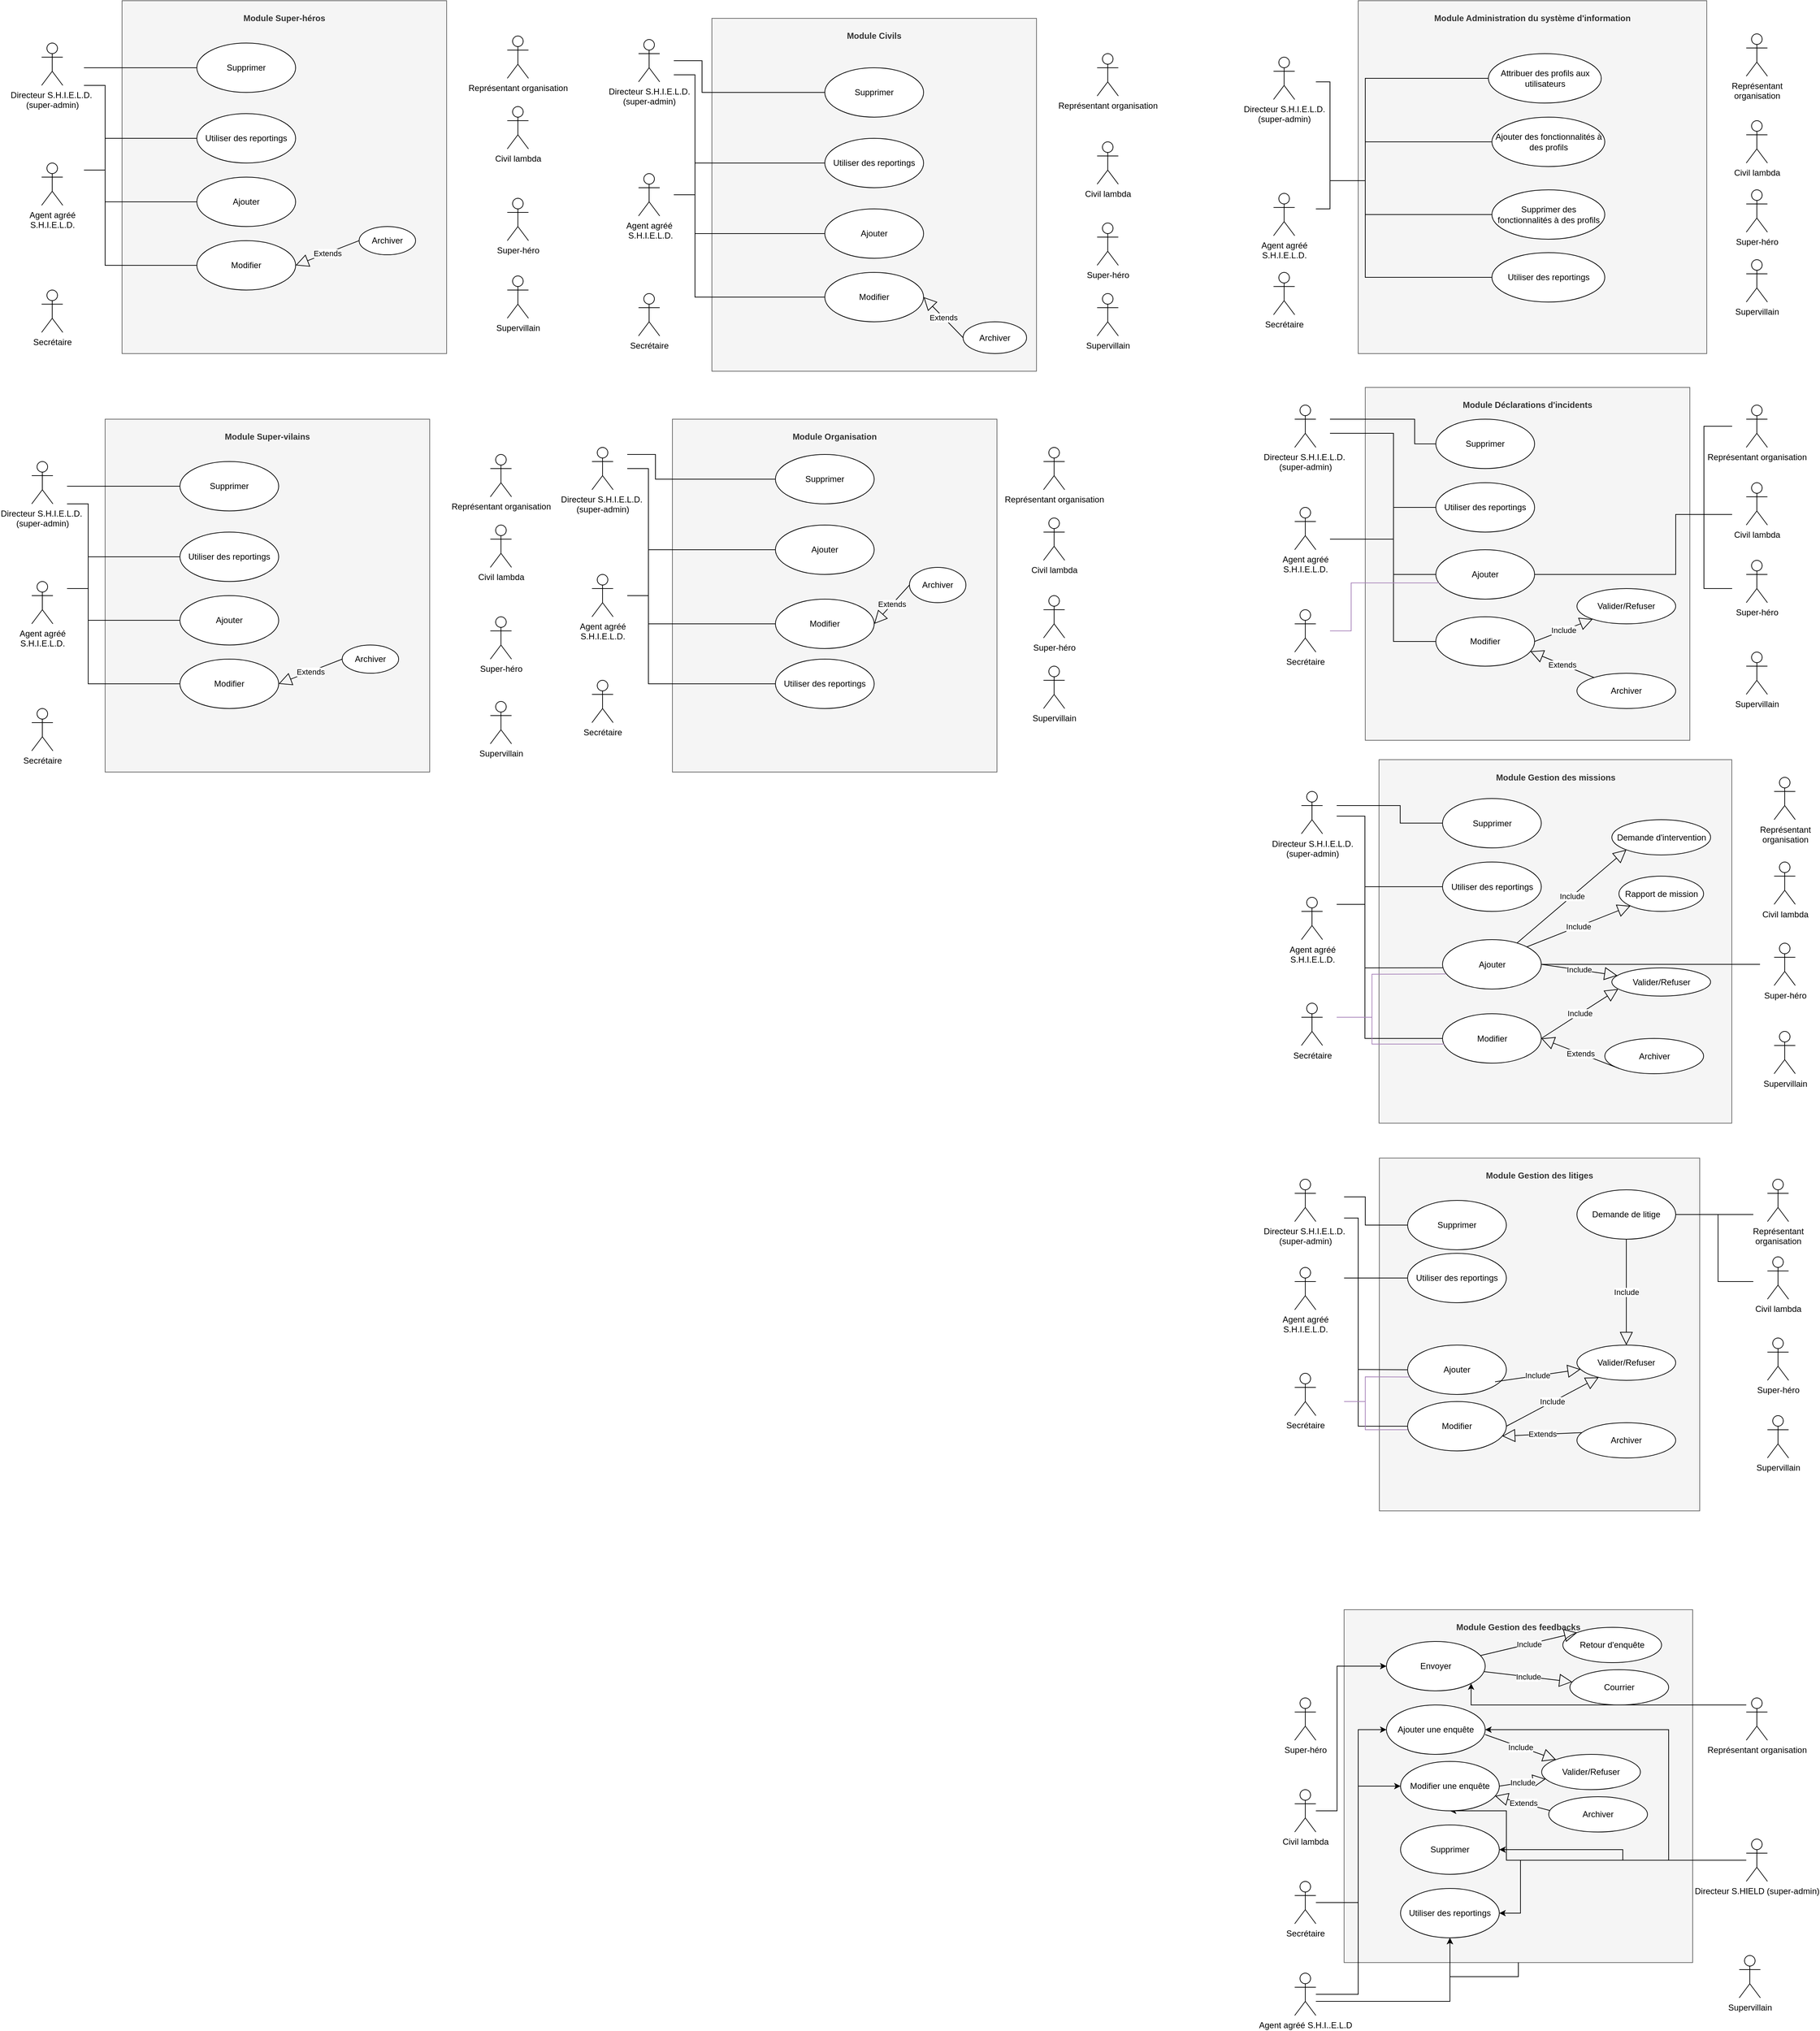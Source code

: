 <mxfile version="14.1.8" type="device"><diagram id="wk11NOPjIedyX6vUJzFq" name="Page-1"><mxGraphModel dx="3360" dy="3145" grid="1" gridSize="10" guides="1" tooltips="1" connect="1" arrows="1" fold="1" page="1" pageScale="1" pageWidth="827" pageHeight="1169" math="0" shadow="0"><root><mxCell id="0"/><mxCell id="1" parent="0"/><mxCell id="kvoiaEFvM3LGqcJwW2Yl-1" value="&lt;p style=&quot;margin: 0px ; margin-top: 4px ; text-align: center&quot;&gt;&lt;br&gt;&lt;b&gt;Modul&lt;/b&gt;&lt;b&gt;e Super-vilains&lt;/b&gt;&lt;/p&gt;" style="verticalAlign=top;align=left;overflow=fill;fontSize=12;fontFamily=Helvetica;html=1;fillColor=#f5f5f5;strokeColor=#666666;fontColor=#333333;" parent="1" vertex="1"><mxGeometry x="-1726" y="-1277" width="460" height="500" as="geometry"/></mxCell><mxCell id="kvoiaEFvM3LGqcJwW2Yl-2" value="Super-héro&lt;br&gt;" style="shape=umlActor;verticalLabelPosition=bottom;verticalAlign=top;html=1;" parent="1" vertex="1"><mxGeometry x="-1180" y="-997" width="30" height="60" as="geometry"/></mxCell><mxCell id="kvoiaEFvM3LGqcJwW2Yl-3" value="Ajouter" style="ellipse;whiteSpace=wrap;html=1;" parent="1" vertex="1"><mxGeometry x="-1620" y="-1027" width="140" height="70" as="geometry"/></mxCell><mxCell id="kvoiaEFvM3LGqcJwW2Yl-4" value="Civil lambda" style="shape=umlActor;verticalLabelPosition=bottom;verticalAlign=top;html=1;" parent="1" vertex="1"><mxGeometry x="-1180" y="-1127" width="30" height="60" as="geometry"/></mxCell><mxCell id="kvoiaEFvM3LGqcJwW2Yl-5" value="Agent agréé &lt;br&gt;S.H.I.E.L.D." style="shape=umlActor;verticalLabelPosition=bottom;verticalAlign=top;html=1;" parent="1" vertex="1"><mxGeometry x="-1830" y="-1047" width="30" height="60" as="geometry"/></mxCell><mxCell id="kvoiaEFvM3LGqcJwW2Yl-6" value="Directeur S.H.I.E.L.D.&amp;nbsp;&lt;br&gt;(super-admin)" style="shape=umlActor;verticalLabelPosition=bottom;verticalAlign=top;html=1;" parent="1" vertex="1"><mxGeometry x="-1830" y="-1217" width="30" height="60" as="geometry"/></mxCell><mxCell id="kvoiaEFvM3LGqcJwW2Yl-7" value="Supervillain" style="shape=umlActor;verticalLabelPosition=bottom;verticalAlign=top;html=1;" parent="1" vertex="1"><mxGeometry x="-1180" y="-877" width="30" height="60" as="geometry"/></mxCell><mxCell id="kvoiaEFvM3LGqcJwW2Yl-8" value="Représentant organisation" style="shape=umlActor;verticalLabelPosition=bottom;verticalAlign=top;html=1;" parent="1" vertex="1"><mxGeometry x="-1180" y="-1227" width="30" height="60" as="geometry"/></mxCell><mxCell id="kvoiaEFvM3LGqcJwW2Yl-9" value="Secrétaire" style="shape=umlActor;verticalLabelPosition=bottom;verticalAlign=top;html=1;" parent="1" vertex="1"><mxGeometry x="-1830" y="-867" width="30" height="60" as="geometry"/></mxCell><mxCell id="kvoiaEFvM3LGqcJwW2Yl-10" value="Modifier" style="ellipse;whiteSpace=wrap;html=1;" parent="1" vertex="1"><mxGeometry x="-1620" y="-937" width="140" height="70" as="geometry"/></mxCell><mxCell id="kvoiaEFvM3LGqcJwW2Yl-11" value="Supprimer" style="ellipse;whiteSpace=wrap;html=1;" parent="1" vertex="1"><mxGeometry x="-1620" y="-1217" width="140" height="70" as="geometry"/></mxCell><mxCell id="kvoiaEFvM3LGqcJwW2Yl-12" value="Utiliser des reportings" style="ellipse;whiteSpace=wrap;html=1;" parent="1" vertex="1"><mxGeometry x="-1620" y="-1117" width="140" height="70" as="geometry"/></mxCell><mxCell id="kvoiaEFvM3LGqcJwW2Yl-13" value="Archiver" style="ellipse;whiteSpace=wrap;html=1;" parent="1" vertex="1"><mxGeometry x="-1390" y="-957" width="80" height="40" as="geometry"/></mxCell><mxCell id="kvoiaEFvM3LGqcJwW2Yl-14" value="Extends" style="endArrow=block;endSize=16;endFill=0;html=1;entryX=1;entryY=0.5;entryDx=0;entryDy=0;exitX=0;exitY=0.5;exitDx=0;exitDy=0;" parent="1" source="kvoiaEFvM3LGqcJwW2Yl-13" target="kvoiaEFvM3LGqcJwW2Yl-10" edge="1"><mxGeometry width="160" relative="1" as="geometry"><mxPoint x="-1470" y="-1027" as="sourcePoint"/><mxPoint x="-1310" y="-1027" as="targetPoint"/></mxGeometry></mxCell><mxCell id="kvoiaEFvM3LGqcJwW2Yl-15" value="" style="endArrow=none;html=1;rounded=0;entryX=0;entryY=0.5;entryDx=0;entryDy=0;" parent="1" target="kvoiaEFvM3LGqcJwW2Yl-11" edge="1"><mxGeometry relative="1" as="geometry"><mxPoint x="-1780" y="-1182" as="sourcePoint"/><mxPoint x="-1310" y="-1027" as="targetPoint"/></mxGeometry></mxCell><mxCell id="kvoiaEFvM3LGqcJwW2Yl-16" value="" style="endArrow=none;html=1;rounded=0;entryX=0;entryY=0.5;entryDx=0;entryDy=0;" parent="1" target="kvoiaEFvM3LGqcJwW2Yl-12" edge="1"><mxGeometry relative="1" as="geometry"><mxPoint x="-1780" y="-1157" as="sourcePoint"/><mxPoint x="-1630" y="-1092.34" as="targetPoint"/><Array as="points"><mxPoint x="-1750" y="-1157"/><mxPoint x="-1750" y="-1037"/><mxPoint x="-1750" y="-1082"/></Array></mxGeometry></mxCell><mxCell id="kvoiaEFvM3LGqcJwW2Yl-17" value="" style="endArrow=none;html=1;rounded=0;entryX=0;entryY=0.5;entryDx=0;entryDy=0;" parent="1" target="kvoiaEFvM3LGqcJwW2Yl-10" edge="1"><mxGeometry relative="1" as="geometry"><mxPoint x="-1750" y="-997" as="sourcePoint"/><mxPoint x="-1640" y="-1017.34" as="targetPoint"/><Array as="points"><mxPoint x="-1750" y="-902"/></Array></mxGeometry></mxCell><mxCell id="kvoiaEFvM3LGqcJwW2Yl-18" value="" style="endArrow=none;html=1;rounded=0;entryX=0;entryY=0.5;entryDx=0;entryDy=0;" parent="1" target="kvoiaEFvM3LGqcJwW2Yl-3" edge="1"><mxGeometry relative="1" as="geometry"><mxPoint x="-1780" y="-1037" as="sourcePoint"/><mxPoint x="-1610.0" y="-892" as="targetPoint"/><Array as="points"><mxPoint x="-1750" y="-1037"/><mxPoint x="-1750" y="-992"/></Array></mxGeometry></mxCell><mxCell id="o3E9YJEL7ngb7l2Gwr3A-1" value="&lt;p style=&quot;margin: 0px ; margin-top: 4px ; text-align: center&quot;&gt;&lt;br&gt;&lt;b&gt;Modul&lt;/b&gt;&lt;b&gt;e Administration du système d'information&lt;/b&gt;&lt;/p&gt;" style="verticalAlign=top;align=left;overflow=fill;fontSize=12;fontFamily=Helvetica;html=1;fillColor=#f5f5f5;strokeColor=#666666;fontColor=#333333;" vertex="1" parent="1"><mxGeometry x="50" y="-1870" width="494" height="500" as="geometry"/></mxCell><mxCell id="o3E9YJEL7ngb7l2Gwr3A-2" value="Super-héro&lt;br&gt;" style="shape=umlActor;verticalLabelPosition=bottom;verticalAlign=top;html=1;" vertex="1" parent="1"><mxGeometry x="600" y="-1602" width="30" height="60" as="geometry"/></mxCell><mxCell id="o3E9YJEL7ngb7l2Gwr3A-3" value="Attribuer des profils aux utilisateurs" style="ellipse;whiteSpace=wrap;html=1;" vertex="1" parent="1"><mxGeometry x="234.5" y="-1795" width="160" height="70" as="geometry"/></mxCell><mxCell id="o3E9YJEL7ngb7l2Gwr3A-4" value="Civil lambda" style="shape=umlActor;verticalLabelPosition=bottom;verticalAlign=top;html=1;" vertex="1" parent="1"><mxGeometry x="600" y="-1700" width="30" height="60" as="geometry"/></mxCell><mxCell id="o3E9YJEL7ngb7l2Gwr3A-5" value="Agent agréé &lt;br&gt;S.H.I.E.L.D." style="shape=umlActor;verticalLabelPosition=bottom;verticalAlign=top;html=1;" vertex="1" parent="1"><mxGeometry x="-70" y="-1597" width="30" height="60" as="geometry"/></mxCell><mxCell id="o3E9YJEL7ngb7l2Gwr3A-6" value="Directeur S.H.I.E.L.D. &lt;br&gt;(super-admin)" style="shape=umlActor;verticalLabelPosition=bottom;verticalAlign=top;html=1;" vertex="1" parent="1"><mxGeometry x="-70" y="-1790" width="30" height="60" as="geometry"/></mxCell><mxCell id="o3E9YJEL7ngb7l2Gwr3A-7" value="Supervillain" style="shape=umlActor;verticalLabelPosition=bottom;verticalAlign=top;html=1;" vertex="1" parent="1"><mxGeometry x="600" y="-1503" width="30" height="60" as="geometry"/></mxCell><mxCell id="o3E9YJEL7ngb7l2Gwr3A-8" value="Représentant &lt;br&gt;organisation" style="shape=umlActor;verticalLabelPosition=bottom;verticalAlign=top;html=1;" vertex="1" parent="1"><mxGeometry x="600" y="-1823" width="30" height="60" as="geometry"/></mxCell><mxCell id="o3E9YJEL7ngb7l2Gwr3A-9" value="Secrétaire" style="shape=umlActor;verticalLabelPosition=bottom;verticalAlign=top;html=1;" vertex="1" parent="1"><mxGeometry x="-70" y="-1485" width="30" height="60" as="geometry"/></mxCell><mxCell id="o3E9YJEL7ngb7l2Gwr3A-10" value="Supprimer des fonctionnalités à des profils" style="ellipse;whiteSpace=wrap;html=1;" vertex="1" parent="1"><mxGeometry x="239.5" y="-1602" width="160" height="70" as="geometry"/></mxCell><mxCell id="o3E9YJEL7ngb7l2Gwr3A-11" value="Utiliser des reportings" style="ellipse;whiteSpace=wrap;html=1;" vertex="1" parent="1"><mxGeometry x="239.5" y="-1513" width="160" height="70" as="geometry"/></mxCell><mxCell id="o3E9YJEL7ngb7l2Gwr3A-12" value="Ajouter des fonctionnalités à des profils" style="ellipse;whiteSpace=wrap;html=1;" vertex="1" parent="1"><mxGeometry x="239.5" y="-1705" width="160" height="70" as="geometry"/></mxCell><mxCell id="o3E9YJEL7ngb7l2Gwr3A-13" value="" style="endArrow=none;html=1;rounded=0;entryX=0;entryY=0.5;entryDx=0;entryDy=0;" edge="1" parent="1" target="o3E9YJEL7ngb7l2Gwr3A-3"><mxGeometry relative="1" as="geometry"><mxPoint x="60" y="-1565" as="sourcePoint"/><mxPoint x="20" y="-1443" as="targetPoint"/><Array as="points"><mxPoint x="60" y="-1760"/><mxPoint x="140" y="-1760"/></Array></mxGeometry></mxCell><mxCell id="o3E9YJEL7ngb7l2Gwr3A-14" value="" style="endArrow=none;html=1;rounded=0;entryX=0;entryY=0.5;entryDx=0;entryDy=0;" edge="1" parent="1" target="o3E9YJEL7ngb7l2Gwr3A-12"><mxGeometry relative="1" as="geometry"><mxPoint x="60" y="-1595" as="sourcePoint"/><mxPoint x="-10" y="-1445" as="targetPoint"/><Array as="points"><mxPoint x="60" y="-1670"/></Array></mxGeometry></mxCell><mxCell id="o3E9YJEL7ngb7l2Gwr3A-15" value="" style="endArrow=none;html=1;rounded=0;entryX=0;entryY=0.5;entryDx=0;entryDy=0;" edge="1" parent="1" target="o3E9YJEL7ngb7l2Gwr3A-10"><mxGeometry relative="1" as="geometry"><mxPoint x="60" y="-1595" as="sourcePoint"/><mxPoint x="-10" y="-1445" as="targetPoint"/><Array as="points"><mxPoint x="60" y="-1567"/></Array></mxGeometry></mxCell><mxCell id="o3E9YJEL7ngb7l2Gwr3A-16" value="" style="endArrow=none;html=1;rounded=0;entryX=0;entryY=0.5;entryDx=0;entryDy=0;" edge="1" parent="1" target="o3E9YJEL7ngb7l2Gwr3A-11"><mxGeometry relative="1" as="geometry"><mxPoint x="60" y="-1595" as="sourcePoint"/><mxPoint y="-1435" as="targetPoint"/><Array as="points"><mxPoint x="60" y="-1478"/></Array></mxGeometry></mxCell><mxCell id="o3E9YJEL7ngb7l2Gwr3A-17" value="" style="endArrow=none;html=1;rounded=0;" edge="1" parent="1"><mxGeometry relative="1" as="geometry"><mxPoint x="-10" y="-1575" as="sourcePoint"/><mxPoint x="60" y="-1615" as="targetPoint"/><Array as="points"><mxPoint x="10" y="-1575"/><mxPoint x="10" y="-1615"/></Array></mxGeometry></mxCell><mxCell id="o3E9YJEL7ngb7l2Gwr3A-18" value="" style="endArrow=none;html=1;rounded=0;verticalAlign=middle;" edge="1" parent="1"><mxGeometry relative="1" as="geometry"><mxPoint x="-10" y="-1755" as="sourcePoint"/><mxPoint x="60" y="-1615" as="targetPoint"/><Array as="points"><mxPoint x="10" y="-1755"/><mxPoint x="10" y="-1615"/></Array></mxGeometry></mxCell><mxCell id="o3E9YJEL7ngb7l2Gwr3A-19" value="&lt;p style=&quot;margin: 0px ; margin-top: 4px ; text-align: center&quot;&gt;&lt;br&gt;&lt;b&gt;Modul&lt;/b&gt;&lt;b&gt;e Organisation&lt;/b&gt;&lt;/p&gt;" style="verticalAlign=top;align=left;overflow=fill;fontSize=12;fontFamily=Helvetica;html=1;fillColor=#f5f5f5;strokeColor=#666666;fontColor=#333333;" vertex="1" parent="1"><mxGeometry x="-922" y="-1277" width="460" height="500" as="geometry"/></mxCell><mxCell id="o3E9YJEL7ngb7l2Gwr3A-20" value="Super-héro&lt;br&gt;" style="shape=umlActor;verticalLabelPosition=bottom;verticalAlign=top;html=1;" vertex="1" parent="1"><mxGeometry x="-396" y="-1027" width="30" height="60" as="geometry"/></mxCell><mxCell id="o3E9YJEL7ngb7l2Gwr3A-21" value="Ajouter" style="ellipse;whiteSpace=wrap;html=1;" vertex="1" parent="1"><mxGeometry x="-776" y="-1127" width="140" height="70" as="geometry"/></mxCell><mxCell id="o3E9YJEL7ngb7l2Gwr3A-22" value="Civil lambda" style="shape=umlActor;verticalLabelPosition=bottom;verticalAlign=top;html=1;" vertex="1" parent="1"><mxGeometry x="-396" y="-1137" width="30" height="60" as="geometry"/></mxCell><mxCell id="o3E9YJEL7ngb7l2Gwr3A-23" value="Agent agréé &lt;br&gt;S.H.I.E.L.D." style="shape=umlActor;verticalLabelPosition=bottom;verticalAlign=top;html=1;" vertex="1" parent="1"><mxGeometry x="-1036" y="-1057" width="30" height="60" as="geometry"/></mxCell><mxCell id="o3E9YJEL7ngb7l2Gwr3A-24" value="Directeur S.H.I.E.L.D.&amp;nbsp;&lt;br&gt;(super-admin)" style="shape=umlActor;verticalLabelPosition=bottom;verticalAlign=top;html=1;" vertex="1" parent="1"><mxGeometry x="-1036" y="-1237" width="30" height="60" as="geometry"/></mxCell><mxCell id="o3E9YJEL7ngb7l2Gwr3A-25" value="Supervillain" style="shape=umlActor;verticalLabelPosition=bottom;verticalAlign=top;html=1;" vertex="1" parent="1"><mxGeometry x="-396" y="-927" width="30" height="60" as="geometry"/></mxCell><mxCell id="o3E9YJEL7ngb7l2Gwr3A-26" value="Représentant organisation" style="shape=umlActor;verticalLabelPosition=bottom;verticalAlign=top;html=1;" vertex="1" parent="1"><mxGeometry x="-396" y="-1237" width="30" height="60" as="geometry"/></mxCell><mxCell id="o3E9YJEL7ngb7l2Gwr3A-27" value="Secrétaire" style="shape=umlActor;verticalLabelPosition=bottom;verticalAlign=top;html=1;" vertex="1" parent="1"><mxGeometry x="-1036" y="-907" width="30" height="60" as="geometry"/></mxCell><mxCell id="o3E9YJEL7ngb7l2Gwr3A-28" value="Modifier" style="ellipse;whiteSpace=wrap;html=1;" vertex="1" parent="1"><mxGeometry x="-776" y="-1022" width="140" height="70" as="geometry"/></mxCell><mxCell id="o3E9YJEL7ngb7l2Gwr3A-29" value="Supprimer" style="ellipse;whiteSpace=wrap;html=1;" vertex="1" parent="1"><mxGeometry x="-776" y="-1227" width="140" height="70" as="geometry"/></mxCell><mxCell id="o3E9YJEL7ngb7l2Gwr3A-30" value="Utiliser des reportings" style="ellipse;whiteSpace=wrap;html=1;" vertex="1" parent="1"><mxGeometry x="-776" y="-937" width="140" height="70" as="geometry"/></mxCell><mxCell id="o3E9YJEL7ngb7l2Gwr3A-31" value="Archiver" style="ellipse;whiteSpace=wrap;html=1;" vertex="1" parent="1"><mxGeometry x="-586" y="-1067" width="80" height="50" as="geometry"/></mxCell><mxCell id="o3E9YJEL7ngb7l2Gwr3A-32" value="Extends" style="endArrow=block;endSize=16;endFill=0;html=1;entryX=1;entryY=0.5;entryDx=0;entryDy=0;exitX=0;exitY=0.5;exitDx=0;exitDy=0;" edge="1" parent="1" source="o3E9YJEL7ngb7l2Gwr3A-31" target="o3E9YJEL7ngb7l2Gwr3A-28"><mxGeometry width="160" relative="1" as="geometry"><mxPoint x="-536" y="-1007" as="sourcePoint"/><mxPoint x="-376" y="-1007" as="targetPoint"/></mxGeometry></mxCell><mxCell id="o3E9YJEL7ngb7l2Gwr3A-33" value="" style="endArrow=none;html=1;rounded=0;entryX=0;entryY=0.5;entryDx=0;entryDy=0;" edge="1" parent="1" target="o3E9YJEL7ngb7l2Gwr3A-21"><mxGeometry relative="1" as="geometry"><mxPoint x="-986" y="-1207" as="sourcePoint"/><mxPoint x="-836" y="-1207.29" as="targetPoint"/><Array as="points"><mxPoint x="-956" y="-1207"/><mxPoint x="-956" y="-1092"/><mxPoint x="-796" y="-1092"/></Array></mxGeometry></mxCell><mxCell id="o3E9YJEL7ngb7l2Gwr3A-34" value="" style="endArrow=none;html=1;rounded=0;entryX=0;entryY=0.5;entryDx=0;entryDy=0;" edge="1" parent="1" target="o3E9YJEL7ngb7l2Gwr3A-29"><mxGeometry relative="1" as="geometry"><mxPoint x="-986" y="-1227" as="sourcePoint"/><mxPoint x="-786" y="-1192.29" as="targetPoint"/><Array as="points"><mxPoint x="-946" y="-1227"/><mxPoint x="-946" y="-1192"/></Array></mxGeometry></mxCell><mxCell id="o3E9YJEL7ngb7l2Gwr3A-35" value="" style="endArrow=none;html=1;rounded=0;exitX=0;exitY=0.5;exitDx=0;exitDy=0;" edge="1" parent="1" source="o3E9YJEL7ngb7l2Gwr3A-28"><mxGeometry relative="1" as="geometry"><mxPoint x="-966" y="-1037" as="sourcePoint"/><mxPoint x="-986" y="-1207" as="targetPoint"/><Array as="points"><mxPoint x="-956" y="-987"/><mxPoint x="-956" y="-1207"/></Array></mxGeometry></mxCell><mxCell id="o3E9YJEL7ngb7l2Gwr3A-36" value="" style="endArrow=none;html=1;rounded=0;entryX=0;entryY=0.5;entryDx=0;entryDy=0;" edge="1" parent="1" target="o3E9YJEL7ngb7l2Gwr3A-28"><mxGeometry relative="1" as="geometry"><mxPoint x="-986" y="-1027" as="sourcePoint"/><mxPoint x="-676" y="-1057" as="targetPoint"/><Array as="points"><mxPoint x="-956" y="-1027"/><mxPoint x="-956" y="-987"/></Array></mxGeometry></mxCell><mxCell id="o3E9YJEL7ngb7l2Gwr3A-37" value="" style="endArrow=none;html=1;rounded=0;entryX=0;entryY=0.5;entryDx=0;entryDy=0;" edge="1" parent="1" target="o3E9YJEL7ngb7l2Gwr3A-30"><mxGeometry relative="1" as="geometry"><mxPoint x="-986" y="-1027" as="sourcePoint"/><mxPoint x="-676" y="-1037" as="targetPoint"/><Array as="points"><mxPoint x="-956" y="-1027"/><mxPoint x="-956" y="-902"/></Array></mxGeometry></mxCell><mxCell id="o3E9YJEL7ngb7l2Gwr3A-38" value="&lt;p style=&quot;margin: 0px ; margin-top: 4px ; text-align: center&quot;&gt;&lt;br&gt;&lt;b&gt;Modul&lt;/b&gt;&lt;b&gt;e Gestion des missions&lt;/b&gt;&lt;/p&gt;" style="verticalAlign=top;align=left;overflow=fill;fontSize=12;fontFamily=Helvetica;html=1;fillColor=#f5f5f5;strokeColor=#666666;fontColor=#333333;" vertex="1" parent="1"><mxGeometry x="79.5" y="-794.5" width="500" height="515" as="geometry"/></mxCell><mxCell id="o3E9YJEL7ngb7l2Gwr3A-39" value="Super-héro&lt;br&gt;" style="shape=umlActor;verticalLabelPosition=bottom;verticalAlign=top;html=1;" vertex="1" parent="1"><mxGeometry x="639.5" y="-534.5" width="30" height="60" as="geometry"/></mxCell><mxCell id="o3E9YJEL7ngb7l2Gwr3A-40" value="Ajouter" style="ellipse;whiteSpace=wrap;html=1;" vertex="1" parent="1"><mxGeometry x="169.5" y="-539.5" width="140" height="70" as="geometry"/></mxCell><mxCell id="o3E9YJEL7ngb7l2Gwr3A-41" value="Civil lambda" style="shape=umlActor;verticalLabelPosition=bottom;verticalAlign=top;html=1;" vertex="1" parent="1"><mxGeometry x="639.5" y="-649.5" width="30" height="60" as="geometry"/></mxCell><mxCell id="o3E9YJEL7ngb7l2Gwr3A-42" value="Agent agréé &lt;br&gt;S.H.I.E.L.D." style="shape=umlActor;verticalLabelPosition=bottom;verticalAlign=top;html=1;" vertex="1" parent="1"><mxGeometry x="-30.5" y="-599.5" width="30" height="60" as="geometry"/></mxCell><mxCell id="o3E9YJEL7ngb7l2Gwr3A-43" value="Directeur S.H.I.E.L.D. &lt;br&gt;(super-admin)" style="shape=umlActor;verticalLabelPosition=bottom;verticalAlign=top;html=1;" vertex="1" parent="1"><mxGeometry x="-30.5" y="-749.5" width="30" height="60" as="geometry"/></mxCell><mxCell id="o3E9YJEL7ngb7l2Gwr3A-44" value="Supervillain" style="shape=umlActor;verticalLabelPosition=bottom;verticalAlign=top;html=1;" vertex="1" parent="1"><mxGeometry x="639.5" y="-409.5" width="30" height="60" as="geometry"/></mxCell><mxCell id="o3E9YJEL7ngb7l2Gwr3A-45" value="Représentant &lt;br&gt;organisation" style="shape=umlActor;verticalLabelPosition=bottom;verticalAlign=top;html=1;" vertex="1" parent="1"><mxGeometry x="639.5" y="-769.5" width="30" height="60" as="geometry"/></mxCell><mxCell id="o3E9YJEL7ngb7l2Gwr3A-46" value="Secrétaire" style="shape=umlActor;verticalLabelPosition=bottom;verticalAlign=top;html=1;" vertex="1" parent="1"><mxGeometry x="-30.5" y="-449.5" width="30" height="60" as="geometry"/></mxCell><mxCell id="o3E9YJEL7ngb7l2Gwr3A-47" value="Modifier" style="ellipse;whiteSpace=wrap;html=1;" vertex="1" parent="1"><mxGeometry x="169.5" y="-434.5" width="140" height="70" as="geometry"/></mxCell><mxCell id="o3E9YJEL7ngb7l2Gwr3A-48" value="Supprimer" style="ellipse;whiteSpace=wrap;html=1;" vertex="1" parent="1"><mxGeometry x="169.5" y="-739.5" width="140" height="70" as="geometry"/></mxCell><mxCell id="o3E9YJEL7ngb7l2Gwr3A-49" value="Utiliser des reportings" style="ellipse;whiteSpace=wrap;html=1;" vertex="1" parent="1"><mxGeometry x="169.5" y="-649.5" width="140" height="70" as="geometry"/></mxCell><mxCell id="o3E9YJEL7ngb7l2Gwr3A-50" value="Include" style="endArrow=block;endSize=16;endFill=0;html=1;exitX=1;exitY=0.5;exitDx=0;exitDy=0;entryX=0.064;entryY=0.75;entryDx=0;entryDy=0;entryPerimeter=0;" edge="1" parent="1" source="o3E9YJEL7ngb7l2Gwr3A-47" target="o3E9YJEL7ngb7l2Gwr3A-65"><mxGeometry width="160" relative="1" as="geometry"><mxPoint x="349.5" y="-449.5" as="sourcePoint"/><mxPoint x="422.949" y="-452.443" as="targetPoint"/></mxGeometry></mxCell><mxCell id="o3E9YJEL7ngb7l2Gwr3A-51" value="Archiver" style="ellipse;whiteSpace=wrap;html=1;" vertex="1" parent="1"><mxGeometry x="399.5" y="-399.5" width="140" height="50" as="geometry"/></mxCell><mxCell id="o3E9YJEL7ngb7l2Gwr3A-52" value="Extends" style="endArrow=block;endSize=16;endFill=0;html=1;entryX=1;entryY=0.5;entryDx=0;entryDy=0;exitX=0;exitY=1;exitDx=0;exitDy=0;" edge="1" parent="1" source="o3E9YJEL7ngb7l2Gwr3A-51" target="o3E9YJEL7ngb7l2Gwr3A-47"><mxGeometry width="160" relative="1" as="geometry"><mxPoint x="349.5" y="-449.5" as="sourcePoint"/><mxPoint x="509.5" y="-449.5" as="targetPoint"/></mxGeometry></mxCell><mxCell id="o3E9YJEL7ngb7l2Gwr3A-53" value="Demande d'intervention" style="ellipse;whiteSpace=wrap;html=1;" vertex="1" parent="1"><mxGeometry x="409.5" y="-709.5" width="140" height="50" as="geometry"/></mxCell><mxCell id="o3E9YJEL7ngb7l2Gwr3A-54" value="Include" style="endArrow=block;endSize=16;endFill=0;html=1;entryX=0;entryY=1;entryDx=0;entryDy=0;" edge="1" parent="1" source="o3E9YJEL7ngb7l2Gwr3A-40" target="o3E9YJEL7ngb7l2Gwr3A-53"><mxGeometry width="160" relative="1" as="geometry"><mxPoint x="339.5" y="-794.5" as="sourcePoint"/><mxPoint x="599.5" y="-739.5" as="targetPoint"/></mxGeometry></mxCell><mxCell id="o3E9YJEL7ngb7l2Gwr3A-55" value="Rapport de mission" style="ellipse;whiteSpace=wrap;html=1;" vertex="1" parent="1"><mxGeometry x="419.5" y="-629.5" width="120" height="50" as="geometry"/></mxCell><mxCell id="o3E9YJEL7ngb7l2Gwr3A-56" value="Include" style="endArrow=block;endSize=16;endFill=0;html=1;exitX=1;exitY=0;exitDx=0;exitDy=0;" edge="1" parent="1" source="o3E9YJEL7ngb7l2Gwr3A-40" target="o3E9YJEL7ngb7l2Gwr3A-55"><mxGeometry width="160" relative="1" as="geometry"><mxPoint x="233.766" y="-701.613" as="sourcePoint"/><mxPoint x="430.003" y="-822.178" as="targetPoint"/></mxGeometry></mxCell><mxCell id="o3E9YJEL7ngb7l2Gwr3A-57" value="" style="endArrow=none;html=1;rounded=0;exitX=1;exitY=0.5;exitDx=0;exitDy=0;" edge="1" parent="1" source="o3E9YJEL7ngb7l2Gwr3A-40"><mxGeometry relative="1" as="geometry"><mxPoint x="269.5" y="-689.84" as="sourcePoint"/><mxPoint x="619.5" y="-504.5" as="targetPoint"/><Array as="points"><mxPoint x="589.5" y="-504.5"/></Array></mxGeometry></mxCell><mxCell id="o3E9YJEL7ngb7l2Gwr3A-58" value="" style="endArrow=none;html=1;rounded=0;entryX=0;entryY=0.5;entryDx=0;entryDy=0;" edge="1" parent="1" target="o3E9YJEL7ngb7l2Gwr3A-47"><mxGeometry relative="1" as="geometry"><mxPoint x="19.5" y="-714.5" as="sourcePoint"/><mxPoint x="169.5" y="-419.66" as="targetPoint"/><Array as="points"><mxPoint x="59.5" y="-714.5"/><mxPoint x="59.5" y="-399.5"/></Array></mxGeometry></mxCell><mxCell id="o3E9YJEL7ngb7l2Gwr3A-59" value="" style="endArrow=none;html=1;rounded=0;entryX=0;entryY=0.5;entryDx=0;entryDy=0;" edge="1" parent="1"><mxGeometry relative="1" as="geometry"><mxPoint x="19.5" y="-729.5" as="sourcePoint"/><mxPoint x="169.5" y="-704.66" as="targetPoint"/><Array as="points"><mxPoint x="109.5" y="-729.5"/><mxPoint x="109.5" y="-704.66"/></Array></mxGeometry></mxCell><mxCell id="o3E9YJEL7ngb7l2Gwr3A-60" value="" style="endArrow=none;html=1;rounded=0;entryX=0;entryY=0.5;entryDx=0;entryDy=0;" edge="1" parent="1"><mxGeometry relative="1" as="geometry"><mxPoint x="59.5" y="-499.5" as="sourcePoint"/><mxPoint x="169.5" y="-499.66" as="targetPoint"/></mxGeometry></mxCell><mxCell id="o3E9YJEL7ngb7l2Gwr3A-61" value="" style="endArrow=none;html=1;rounded=0;entryX=0;entryY=0.5;entryDx=0;entryDy=0;" edge="1" parent="1" target="o3E9YJEL7ngb7l2Gwr3A-49"><mxGeometry relative="1" as="geometry"><mxPoint x="59.5" y="-614.5" as="sourcePoint"/><mxPoint x="169.5" y="-619.5" as="targetPoint"/></mxGeometry></mxCell><mxCell id="o3E9YJEL7ngb7l2Gwr3A-62" value="" style="endArrow=none;html=1;rounded=0;entryX=0;entryY=0.5;entryDx=0;entryDy=0;" edge="1" parent="1" target="o3E9YJEL7ngb7l2Gwr3A-49"><mxGeometry relative="1" as="geometry"><mxPoint x="19.5" y="-589.5" as="sourcePoint"/><mxPoint x="169.5" y="-614.5" as="targetPoint"/><Array as="points"><mxPoint x="59.5" y="-589.5"/><mxPoint x="59.5" y="-614.5"/></Array></mxGeometry></mxCell><mxCell id="o3E9YJEL7ngb7l2Gwr3A-63" value="" style="endArrow=none;html=1;rounded=0;entryX=0.036;entryY=0.695;entryDx=0;entryDy=0;strokeColor=#A680B8;entryPerimeter=0;" edge="1" parent="1" target="o3E9YJEL7ngb7l2Gwr3A-40"><mxGeometry relative="1" as="geometry"><mxPoint x="19.5" y="-429.5" as="sourcePoint"/><mxPoint x="190.003" y="-474.911" as="targetPoint"/><Array as="points"><mxPoint x="69.5" y="-429.5"/><mxPoint x="69.5" y="-490.5"/></Array></mxGeometry></mxCell><mxCell id="o3E9YJEL7ngb7l2Gwr3A-64" value="" style="endArrow=none;html=1;rounded=0;entryX=0.021;entryY=0.614;entryDx=0;entryDy=0;strokeColor=#A680B8;entryPerimeter=0;" edge="1" parent="1" target="o3E9YJEL7ngb7l2Gwr3A-47"><mxGeometry relative="1" as="geometry"><mxPoint x="69.5" y="-429.5" as="sourcePoint"/><mxPoint x="190.003" y="-394.911" as="targetPoint"/><Array as="points"><mxPoint x="69.5" y="-391.5"/></Array></mxGeometry></mxCell><mxCell id="o3E9YJEL7ngb7l2Gwr3A-65" value="Valider/Refuser" style="ellipse;whiteSpace=wrap;html=1;" vertex="1" parent="1"><mxGeometry x="409.5" y="-499.5" width="140" height="40" as="geometry"/></mxCell><mxCell id="o3E9YJEL7ngb7l2Gwr3A-66" value="Include" style="endArrow=block;endSize=16;endFill=0;html=1;exitX=1;exitY=0.5;exitDx=0;exitDy=0;" edge="1" parent="1" source="o3E9YJEL7ngb7l2Gwr3A-40" target="o3E9YJEL7ngb7l2Gwr3A-65"><mxGeometry width="160" relative="1" as="geometry"><mxPoint x="344.5" y="-599.5" as="sourcePoint"/><mxPoint x="544.5" y="-649.5" as="targetPoint"/></mxGeometry></mxCell><mxCell id="o3E9YJEL7ngb7l2Gwr3A-67" value="&lt;p style=&quot;margin: 0px ; margin-top: 4px ; text-align: center&quot;&gt;&lt;br&gt;&lt;b&gt;Modul&lt;/b&gt;&lt;b&gt;e Déclarations d'incidents&lt;/b&gt;&lt;/p&gt;" style="verticalAlign=top;align=left;overflow=fill;fontSize=12;fontFamily=Helvetica;html=1;fillColor=#f5f5f5;strokeColor=#666666;fontColor=#333333;" vertex="1" parent="1"><mxGeometry x="60" y="-1322" width="460" height="500" as="geometry"/></mxCell><mxCell id="o3E9YJEL7ngb7l2Gwr3A-68" value="Super-héro&lt;br&gt;" style="shape=umlActor;verticalLabelPosition=bottom;verticalAlign=top;html=1;" vertex="1" parent="1"><mxGeometry x="600" y="-1077" width="30" height="60" as="geometry"/></mxCell><mxCell id="o3E9YJEL7ngb7l2Gwr3A-69" value="Ajouter" style="ellipse;whiteSpace=wrap;html=1;" vertex="1" parent="1"><mxGeometry x="160" y="-1092" width="140" height="70" as="geometry"/></mxCell><mxCell id="o3E9YJEL7ngb7l2Gwr3A-70" value="Civil lambda" style="shape=umlActor;verticalLabelPosition=bottom;verticalAlign=top;html=1;" vertex="1" parent="1"><mxGeometry x="600" y="-1187" width="30" height="60" as="geometry"/></mxCell><mxCell id="o3E9YJEL7ngb7l2Gwr3A-71" value="Agent agréé &lt;br&gt;S.H.I.E.L.D." style="shape=umlActor;verticalLabelPosition=bottom;verticalAlign=top;html=1;" vertex="1" parent="1"><mxGeometry x="-40" y="-1152" width="30" height="60" as="geometry"/></mxCell><mxCell id="o3E9YJEL7ngb7l2Gwr3A-72" value="Directeur S.H.I.E.L.D.&amp;nbsp;&lt;br&gt;(super-admin)" style="shape=umlActor;verticalLabelPosition=bottom;verticalAlign=top;html=1;" vertex="1" parent="1"><mxGeometry x="-40" y="-1297" width="30" height="60" as="geometry"/></mxCell><mxCell id="o3E9YJEL7ngb7l2Gwr3A-73" value="Supervillain" style="shape=umlActor;verticalLabelPosition=bottom;verticalAlign=top;html=1;" vertex="1" parent="1"><mxGeometry x="600" y="-947" width="30" height="60" as="geometry"/></mxCell><mxCell id="o3E9YJEL7ngb7l2Gwr3A-74" value="Représentant organisation" style="shape=umlActor;verticalLabelPosition=bottom;verticalAlign=top;html=1;" vertex="1" parent="1"><mxGeometry x="600" y="-1297" width="30" height="60" as="geometry"/></mxCell><mxCell id="o3E9YJEL7ngb7l2Gwr3A-75" value="Secrétaire" style="shape=umlActor;verticalLabelPosition=bottom;verticalAlign=top;html=1;" vertex="1" parent="1"><mxGeometry x="-40" y="-1007" width="30" height="60" as="geometry"/></mxCell><mxCell id="o3E9YJEL7ngb7l2Gwr3A-76" value="Modifier" style="ellipse;whiteSpace=wrap;html=1;" vertex="1" parent="1"><mxGeometry x="160" y="-997" width="140" height="70" as="geometry"/></mxCell><mxCell id="o3E9YJEL7ngb7l2Gwr3A-77" value="Supprimer" style="ellipse;whiteSpace=wrap;html=1;" vertex="1" parent="1"><mxGeometry x="160" y="-1277" width="140" height="70" as="geometry"/></mxCell><mxCell id="o3E9YJEL7ngb7l2Gwr3A-78" value="Utiliser des reportings" style="ellipse;whiteSpace=wrap;html=1;" vertex="1" parent="1"><mxGeometry x="160" y="-1187" width="140" height="70" as="geometry"/></mxCell><mxCell id="o3E9YJEL7ngb7l2Gwr3A-79" value="Valider/Refuser" style="ellipse;whiteSpace=wrap;html=1;" vertex="1" parent="1"><mxGeometry x="360" y="-1037" width="140" height="50" as="geometry"/></mxCell><mxCell id="o3E9YJEL7ngb7l2Gwr3A-80" value="Include" style="endArrow=block;endSize=16;endFill=0;html=1;exitX=1;exitY=0.5;exitDx=0;exitDy=0;" edge="1" parent="1" source="o3E9YJEL7ngb7l2Gwr3A-76" target="o3E9YJEL7ngb7l2Gwr3A-79"><mxGeometry width="160" relative="1" as="geometry"><mxPoint x="400" y="-907" as="sourcePoint"/><mxPoint x="560" y="-907" as="targetPoint"/></mxGeometry></mxCell><mxCell id="o3E9YJEL7ngb7l2Gwr3A-81" value="Archiver" style="ellipse;whiteSpace=wrap;html=1;" vertex="1" parent="1"><mxGeometry x="360" y="-917" width="140" height="50" as="geometry"/></mxCell><mxCell id="o3E9YJEL7ngb7l2Gwr3A-82" value="Extends" style="endArrow=block;endSize=16;endFill=0;html=1;entryX=0.957;entryY=0.7;entryDx=0;entryDy=0;entryPerimeter=0;" edge="1" parent="1" source="o3E9YJEL7ngb7l2Gwr3A-81" target="o3E9YJEL7ngb7l2Gwr3A-76"><mxGeometry width="160" relative="1" as="geometry"><mxPoint x="400" y="-907" as="sourcePoint"/><mxPoint x="560" y="-907" as="targetPoint"/></mxGeometry></mxCell><mxCell id="o3E9YJEL7ngb7l2Gwr3A-83" value="" style="endArrow=none;html=1;rounded=0;exitX=1;exitY=0.5;exitDx=0;exitDy=0;" edge="1" parent="1" source="o3E9YJEL7ngb7l2Gwr3A-69"><mxGeometry relative="1" as="geometry"><mxPoint x="280" y="-1017" as="sourcePoint"/><mxPoint x="580" y="-1037" as="targetPoint"/><Array as="points"><mxPoint x="500" y="-1057"/><mxPoint x="500" y="-1142"/><mxPoint x="540" y="-1142"/><mxPoint x="540" y="-1037"/></Array></mxGeometry></mxCell><mxCell id="o3E9YJEL7ngb7l2Gwr3A-84" value="" style="endArrow=none;html=1;rounded=0;exitX=1;exitY=0.5;exitDx=0;exitDy=0;" edge="1" parent="1" source="o3E9YJEL7ngb7l2Gwr3A-69"><mxGeometry relative="1" as="geometry"><mxPoint x="280.0" y="-1202" as="sourcePoint"/><mxPoint x="580" y="-1142" as="targetPoint"/><Array as="points"><mxPoint x="500" y="-1057"/><mxPoint x="500" y="-1142"/><mxPoint x="540" y="-1142"/></Array></mxGeometry></mxCell><mxCell id="o3E9YJEL7ngb7l2Gwr3A-85" value="" style="endArrow=none;html=1;rounded=0;exitX=1;exitY=0.5;exitDx=0;exitDy=0;" edge="1" parent="1" source="o3E9YJEL7ngb7l2Gwr3A-69"><mxGeometry relative="1" as="geometry"><mxPoint x="280.0" y="-1202" as="sourcePoint"/><mxPoint x="580" y="-1267" as="targetPoint"/><Array as="points"><mxPoint x="500" y="-1057"/><mxPoint x="500" y="-1142"/><mxPoint x="540" y="-1142"/><mxPoint x="540" y="-1267"/></Array></mxGeometry></mxCell><mxCell id="o3E9YJEL7ngb7l2Gwr3A-86" value="" style="endArrow=none;html=1;rounded=0;entryX=0;entryY=0.5;entryDx=0;entryDy=0;" edge="1" parent="1" target="o3E9YJEL7ngb7l2Gwr3A-69"><mxGeometry relative="1" as="geometry"><mxPoint x="10" y="-1257" as="sourcePoint"/><mxPoint x="140" y="-1257" as="targetPoint"/><Array as="points"><mxPoint x="100" y="-1257"/><mxPoint x="100" y="-1142"/><mxPoint x="100" y="-1057"/></Array></mxGeometry></mxCell><mxCell id="o3E9YJEL7ngb7l2Gwr3A-87" value="" style="endArrow=none;html=1;rounded=0;entryX=0;entryY=0.5;entryDx=0;entryDy=0;" edge="1" parent="1" target="o3E9YJEL7ngb7l2Gwr3A-77"><mxGeometry relative="1" as="geometry"><mxPoint x="10" y="-1277" as="sourcePoint"/><mxPoint x="440" y="-1067" as="targetPoint"/><Array as="points"><mxPoint x="10" y="-1277"/><mxPoint x="100" y="-1277"/><mxPoint x="130" y="-1277"/><mxPoint x="130" y="-1242"/></Array></mxGeometry></mxCell><mxCell id="o3E9YJEL7ngb7l2Gwr3A-88" value="" style="endArrow=none;html=1;rounded=0;entryX=0;entryY=0.5;entryDx=0;entryDy=0;" edge="1" parent="1" target="o3E9YJEL7ngb7l2Gwr3A-78"><mxGeometry relative="1" as="geometry"><mxPoint x="10" y="-1107" as="sourcePoint"/><mxPoint x="110" y="-837" as="targetPoint"/><Array as="points"><mxPoint x="100" y="-1107"/><mxPoint x="100" y="-1152"/></Array></mxGeometry></mxCell><mxCell id="o3E9YJEL7ngb7l2Gwr3A-89" value="" style="endArrow=none;html=1;rounded=0;entryX=0;entryY=0.5;entryDx=0;entryDy=0;" edge="1" parent="1" target="o3E9YJEL7ngb7l2Gwr3A-76"><mxGeometry relative="1" as="geometry"><mxPoint x="10" y="-1107" as="sourcePoint"/><mxPoint x="110" y="-997.29" as="targetPoint"/><Array as="points"><mxPoint x="100" y="-1107"/><mxPoint x="100" y="-962"/></Array></mxGeometry></mxCell><mxCell id="o3E9YJEL7ngb7l2Gwr3A-90" value="" style="endArrow=none;html=1;rounded=0;entryX=0;entryY=0.5;entryDx=0;entryDy=0;" edge="1" parent="1" target="o3E9YJEL7ngb7l2Gwr3A-69"><mxGeometry relative="1" as="geometry"><mxPoint x="10" y="-1107" as="sourcePoint"/><mxPoint x="170.0" y="-1037" as="targetPoint"/><Array as="points"><mxPoint x="10" y="-1107"/><mxPoint x="100" y="-1107"/><mxPoint x="100" y="-1057"/></Array></mxGeometry></mxCell><mxCell id="o3E9YJEL7ngb7l2Gwr3A-91" value="" style="endArrow=none;html=1;rounded=0;strokeColor=#A680B8;" edge="1" parent="1"><mxGeometry relative="1" as="geometry"><mxPoint x="10" y="-977" as="sourcePoint"/><mxPoint x="165" y="-1045" as="targetPoint"/><Array as="points"><mxPoint x="40" y="-977"/><mxPoint x="40" y="-1045"/></Array></mxGeometry></mxCell><mxCell id="o3E9YJEL7ngb7l2Gwr3A-92" value="&lt;p style=&quot;margin: 0px ; margin-top: 4px ; text-align: center&quot;&gt;&lt;br&gt;&lt;b&gt;Modul&lt;/b&gt;&lt;b&gt;e Gestion des feedbacks&lt;/b&gt;&lt;/p&gt;" style="verticalAlign=top;align=left;overflow=fill;fontSize=12;fontFamily=Helvetica;html=1;fillColor=#f5f5f5;strokeColor=#666666;fontColor=#333333;" vertex="1" parent="1"><mxGeometry x="30" y="410" width="494" height="500" as="geometry"/></mxCell><mxCell id="o3E9YJEL7ngb7l2Gwr3A-93" value="Super-héro&lt;br&gt;" style="shape=umlActor;verticalLabelPosition=bottom;verticalAlign=top;html=1;" vertex="1" parent="1"><mxGeometry x="-40" y="535" width="30" height="60" as="geometry"/></mxCell><mxCell id="o3E9YJEL7ngb7l2Gwr3A-94" value="Envoyer" style="ellipse;whiteSpace=wrap;html=1;" vertex="1" parent="1"><mxGeometry x="90" y="455" width="140" height="70" as="geometry"/></mxCell><mxCell id="o3E9YJEL7ngb7l2Gwr3A-95" style="edgeStyle=orthogonalEdgeStyle;rounded=0;orthogonalLoop=1;jettySize=auto;html=1;" edge="1" parent="1" source="o3E9YJEL7ngb7l2Gwr3A-96" target="o3E9YJEL7ngb7l2Gwr3A-94"><mxGeometry relative="1" as="geometry"><Array as="points"><mxPoint x="20" y="695"/><mxPoint x="20" y="490"/></Array></mxGeometry></mxCell><mxCell id="o3E9YJEL7ngb7l2Gwr3A-96" value="Civil lambda" style="shape=umlActor;verticalLabelPosition=bottom;verticalAlign=top;html=1;" vertex="1" parent="1"><mxGeometry x="-40" y="665" width="30" height="60" as="geometry"/></mxCell><mxCell id="o3E9YJEL7ngb7l2Gwr3A-97" style="edgeStyle=orthogonalEdgeStyle;rounded=0;orthogonalLoop=1;jettySize=auto;html=1;" edge="1" parent="1" source="o3E9YJEL7ngb7l2Gwr3A-99" target="o3E9YJEL7ngb7l2Gwr3A-110"><mxGeometry relative="1" as="geometry"><Array as="points"><mxPoint x="50" y="955"/><mxPoint x="50" y="660"/></Array></mxGeometry></mxCell><mxCell id="o3E9YJEL7ngb7l2Gwr3A-98" style="edgeStyle=orthogonalEdgeStyle;rounded=0;orthogonalLoop=1;jettySize=auto;html=1;" edge="1" parent="1" source="o3E9YJEL7ngb7l2Gwr3A-99" target="o3E9YJEL7ngb7l2Gwr3A-113"><mxGeometry relative="1" as="geometry"><Array as="points"><mxPoint x="180" y="965"/></Array></mxGeometry></mxCell><mxCell id="o3E9YJEL7ngb7l2Gwr3A-99" value="Agent agréé S.H.I..E.L.D" style="shape=umlActor;verticalLabelPosition=bottom;verticalAlign=top;html=1;" vertex="1" parent="1"><mxGeometry x="-40" y="925" width="30" height="60" as="geometry"/></mxCell><mxCell id="o3E9YJEL7ngb7l2Gwr3A-100" style="edgeStyle=orthogonalEdgeStyle;rounded=0;orthogonalLoop=1;jettySize=auto;html=1;" edge="1" parent="1" source="o3E9YJEL7ngb7l2Gwr3A-104" target="o3E9YJEL7ngb7l2Gwr3A-112"><mxGeometry relative="1" as="geometry"><Array as="points"><mxPoint x="425" y="765"/><mxPoint x="425" y="750"/></Array></mxGeometry></mxCell><mxCell id="o3E9YJEL7ngb7l2Gwr3A-101" style="edgeStyle=orthogonalEdgeStyle;rounded=0;orthogonalLoop=1;jettySize=auto;html=1;" edge="1" parent="1" source="o3E9YJEL7ngb7l2Gwr3A-104" target="o3E9YJEL7ngb7l2Gwr3A-110"><mxGeometry relative="1" as="geometry"><Array as="points"><mxPoint x="260" y="765"/><mxPoint x="260" y="695"/></Array></mxGeometry></mxCell><mxCell id="o3E9YJEL7ngb7l2Gwr3A-102" style="edgeStyle=orthogonalEdgeStyle;rounded=0;orthogonalLoop=1;jettySize=auto;html=1;" edge="1" parent="1" source="o3E9YJEL7ngb7l2Gwr3A-104" target="o3E9YJEL7ngb7l2Gwr3A-113"><mxGeometry relative="1" as="geometry"><Array as="points"><mxPoint x="280" y="765"/><mxPoint x="280" y="840"/></Array></mxGeometry></mxCell><mxCell id="o3E9YJEL7ngb7l2Gwr3A-103" style="edgeStyle=orthogonalEdgeStyle;rounded=0;orthogonalLoop=1;jettySize=auto;html=1;" edge="1" parent="1" source="o3E9YJEL7ngb7l2Gwr3A-104" target="o3E9YJEL7ngb7l2Gwr3A-121"><mxGeometry relative="1" as="geometry"><Array as="points"><mxPoint x="490" y="765"/><mxPoint x="490" y="580"/></Array></mxGeometry></mxCell><mxCell id="o3E9YJEL7ngb7l2Gwr3A-104" value="Directeur S.HIELD (super-admin)" style="shape=umlActor;verticalLabelPosition=bottom;verticalAlign=top;html=1;" vertex="1" parent="1"><mxGeometry x="600" y="735" width="30" height="60" as="geometry"/></mxCell><mxCell id="o3E9YJEL7ngb7l2Gwr3A-105" value="Supervillain" style="shape=umlActor;verticalLabelPosition=bottom;verticalAlign=top;html=1;" vertex="1" parent="1"><mxGeometry x="590" y="900" width="30" height="60" as="geometry"/></mxCell><mxCell id="o3E9YJEL7ngb7l2Gwr3A-106" style="edgeStyle=orthogonalEdgeStyle;rounded=0;orthogonalLoop=1;jettySize=auto;html=1;" edge="1" parent="1" source="o3E9YJEL7ngb7l2Gwr3A-107" target="o3E9YJEL7ngb7l2Gwr3A-94"><mxGeometry relative="1" as="geometry"><Array as="points"><mxPoint x="210" y="545"/></Array></mxGeometry></mxCell><mxCell id="o3E9YJEL7ngb7l2Gwr3A-107" value="Représentant organisation" style="shape=umlActor;verticalLabelPosition=bottom;verticalAlign=top;html=1;" vertex="1" parent="1"><mxGeometry x="600" y="535" width="30" height="60" as="geometry"/></mxCell><mxCell id="o3E9YJEL7ngb7l2Gwr3A-108" style="edgeStyle=orthogonalEdgeStyle;rounded=0;orthogonalLoop=1;jettySize=auto;html=1;" edge="1" parent="1" source="o3E9YJEL7ngb7l2Gwr3A-109" target="o3E9YJEL7ngb7l2Gwr3A-121"><mxGeometry relative="1" as="geometry"><Array as="points"><mxPoint x="50" y="825"/><mxPoint x="50" y="580"/></Array></mxGeometry></mxCell><mxCell id="o3E9YJEL7ngb7l2Gwr3A-109" value="Secrétaire" style="shape=umlActor;verticalLabelPosition=bottom;verticalAlign=top;html=1;" vertex="1" parent="1"><mxGeometry x="-40" y="795" width="30" height="60" as="geometry"/></mxCell><mxCell id="o3E9YJEL7ngb7l2Gwr3A-110" value="Modifier une enquête" style="ellipse;whiteSpace=wrap;html=1;" vertex="1" parent="1"><mxGeometry x="110" y="625" width="140" height="70" as="geometry"/></mxCell><mxCell id="o3E9YJEL7ngb7l2Gwr3A-111" value="" style="edgeStyle=orthogonalEdgeStyle;rounded=0;orthogonalLoop=1;jettySize=auto;html=1;" edge="1" parent="1" source="o3E9YJEL7ngb7l2Gwr3A-92" target="o3E9YJEL7ngb7l2Gwr3A-113"><mxGeometry relative="1" as="geometry"/></mxCell><mxCell id="o3E9YJEL7ngb7l2Gwr3A-112" value="Supprimer" style="ellipse;whiteSpace=wrap;html=1;" vertex="1" parent="1"><mxGeometry x="110" y="715" width="140" height="70" as="geometry"/></mxCell><mxCell id="o3E9YJEL7ngb7l2Gwr3A-113" value="Utiliser des reportings" style="ellipse;whiteSpace=wrap;html=1;" vertex="1" parent="1"><mxGeometry x="110" y="805" width="140" height="70" as="geometry"/></mxCell><mxCell id="o3E9YJEL7ngb7l2Gwr3A-114" value="Valider/Refuser" style="ellipse;whiteSpace=wrap;html=1;" vertex="1" parent="1"><mxGeometry x="310" y="615" width="140" height="50" as="geometry"/></mxCell><mxCell id="o3E9YJEL7ngb7l2Gwr3A-115" value="Include" style="endArrow=block;endSize=16;endFill=0;html=1;exitX=1;exitY=0.5;exitDx=0;exitDy=0;" edge="1" parent="1" source="o3E9YJEL7ngb7l2Gwr3A-110" target="o3E9YJEL7ngb7l2Gwr3A-114"><mxGeometry width="160" relative="1" as="geometry"><mxPoint x="350" y="715" as="sourcePoint"/><mxPoint x="510" y="715" as="targetPoint"/></mxGeometry></mxCell><mxCell id="o3E9YJEL7ngb7l2Gwr3A-116" value="Extends" style="endArrow=block;endSize=16;endFill=0;html=1;entryX=0.957;entryY=0.7;entryDx=0;entryDy=0;entryPerimeter=0;" edge="1" parent="1" target="o3E9YJEL7ngb7l2Gwr3A-110"><mxGeometry width="160" relative="1" as="geometry"><mxPoint x="323.763" y="695.114" as="sourcePoint"/><mxPoint x="510" y="715" as="targetPoint"/></mxGeometry></mxCell><mxCell id="o3E9YJEL7ngb7l2Gwr3A-117" value="Retour d'enquête" style="ellipse;whiteSpace=wrap;html=1;" vertex="1" parent="1"><mxGeometry x="340" y="435" width="140" height="50" as="geometry"/></mxCell><mxCell id="o3E9YJEL7ngb7l2Gwr3A-118" value="Include" style="endArrow=block;endSize=16;endFill=0;html=1;entryX=0;entryY=0;entryDx=0;entryDy=0;" edge="1" parent="1" source="o3E9YJEL7ngb7l2Gwr3A-94" target="o3E9YJEL7ngb7l2Gwr3A-117"><mxGeometry width="160" relative="1" as="geometry"><mxPoint x="340" y="460" as="sourcePoint"/><mxPoint x="600" y="515" as="targetPoint"/></mxGeometry></mxCell><mxCell id="o3E9YJEL7ngb7l2Gwr3A-119" value="Courrier" style="ellipse;whiteSpace=wrap;html=1;" vertex="1" parent="1"><mxGeometry x="350" y="495" width="140" height="50" as="geometry"/></mxCell><mxCell id="o3E9YJEL7ngb7l2Gwr3A-120" value="Include" style="endArrow=block;endSize=16;endFill=0;html=1;" edge="1" parent="1" source="o3E9YJEL7ngb7l2Gwr3A-94" target="o3E9YJEL7ngb7l2Gwr3A-119"><mxGeometry width="160" relative="1" as="geometry"><mxPoint x="234.266" y="552.887" as="sourcePoint"/><mxPoint x="430.503" y="432.322" as="targetPoint"/></mxGeometry></mxCell><mxCell id="o3E9YJEL7ngb7l2Gwr3A-121" value="Ajouter une enquête" style="ellipse;whiteSpace=wrap;html=1;" vertex="1" parent="1"><mxGeometry x="90" y="545" width="140" height="70" as="geometry"/></mxCell><mxCell id="o3E9YJEL7ngb7l2Gwr3A-122" value="Archiver" style="ellipse;whiteSpace=wrap;html=1;" vertex="1" parent="1"><mxGeometry x="320" y="675" width="140" height="50" as="geometry"/></mxCell><mxCell id="o3E9YJEL7ngb7l2Gwr3A-123" value="Include" style="endArrow=block;endSize=16;endFill=0;html=1;exitX=1;exitY=0.5;exitDx=0;exitDy=0;" edge="1" parent="1" target="o3E9YJEL7ngb7l2Gwr3A-114"><mxGeometry width="160" relative="1" as="geometry"><mxPoint x="230" y="587" as="sourcePoint"/><mxPoint x="295.711" y="576.891" as="targetPoint"/></mxGeometry></mxCell><mxCell id="o3E9YJEL7ngb7l2Gwr3A-124" value="&lt;p style=&quot;margin: 0px ; margin-top: 4px ; text-align: center&quot;&gt;&lt;br&gt;&lt;b&gt;Modul&lt;/b&gt;&lt;b&gt;e Civils&lt;/b&gt;&lt;/p&gt;" style="verticalAlign=top;align=left;overflow=fill;fontSize=12;fontFamily=Helvetica;html=1;fillColor=#f5f5f5;strokeColor=#666666;fontColor=#333333;" vertex="1" parent="1"><mxGeometry x="-866" y="-1845" width="460" height="500" as="geometry"/></mxCell><mxCell id="o3E9YJEL7ngb7l2Gwr3A-125" value="Super-héro&lt;br&gt;" style="shape=umlActor;verticalLabelPosition=bottom;verticalAlign=top;html=1;" vertex="1" parent="1"><mxGeometry x="-320" y="-1555" width="30" height="60" as="geometry"/></mxCell><mxCell id="o3E9YJEL7ngb7l2Gwr3A-126" value="Ajouter" style="ellipse;whiteSpace=wrap;html=1;" vertex="1" parent="1"><mxGeometry x="-706" y="-1575" width="140" height="70" as="geometry"/></mxCell><mxCell id="o3E9YJEL7ngb7l2Gwr3A-127" value="Civil lambda" style="shape=umlActor;verticalLabelPosition=bottom;verticalAlign=top;html=1;" vertex="1" parent="1"><mxGeometry x="-320" y="-1670" width="30" height="60" as="geometry"/></mxCell><mxCell id="o3E9YJEL7ngb7l2Gwr3A-128" value="Agent agréé&lt;br&gt;&amp;nbsp;S.H.I.E.L.D." style="shape=umlActor;verticalLabelPosition=bottom;verticalAlign=top;html=1;" vertex="1" parent="1"><mxGeometry x="-970" y="-1625" width="30" height="60" as="geometry"/></mxCell><mxCell id="o3E9YJEL7ngb7l2Gwr3A-129" value="Directeur S.H.I.E.L.D. &lt;br&gt;(super-admin)" style="shape=umlActor;verticalLabelPosition=bottom;verticalAlign=top;html=1;" vertex="1" parent="1"><mxGeometry x="-970" y="-1815" width="30" height="60" as="geometry"/></mxCell><mxCell id="o3E9YJEL7ngb7l2Gwr3A-130" value="Supervillain" style="shape=umlActor;verticalLabelPosition=bottom;verticalAlign=top;html=1;" vertex="1" parent="1"><mxGeometry x="-320" y="-1455" width="30" height="60" as="geometry"/></mxCell><mxCell id="o3E9YJEL7ngb7l2Gwr3A-131" value="Représentant organisation" style="shape=umlActor;verticalLabelPosition=bottom;verticalAlign=top;html=1;" vertex="1" parent="1"><mxGeometry x="-320" y="-1795" width="30" height="60" as="geometry"/></mxCell><mxCell id="o3E9YJEL7ngb7l2Gwr3A-132" value="Secrétaire" style="shape=umlActor;verticalLabelPosition=bottom;verticalAlign=top;html=1;" vertex="1" parent="1"><mxGeometry x="-970" y="-1455" width="30" height="60" as="geometry"/></mxCell><mxCell id="o3E9YJEL7ngb7l2Gwr3A-133" value="Modifier" style="ellipse;whiteSpace=wrap;html=1;" vertex="1" parent="1"><mxGeometry x="-706" y="-1485" width="140" height="70" as="geometry"/></mxCell><mxCell id="o3E9YJEL7ngb7l2Gwr3A-134" value="Supprimer" style="ellipse;whiteSpace=wrap;html=1;" vertex="1" parent="1"><mxGeometry x="-706" y="-1775" width="140" height="70" as="geometry"/></mxCell><mxCell id="o3E9YJEL7ngb7l2Gwr3A-135" value="Utiliser des reportings" style="ellipse;whiteSpace=wrap;html=1;" vertex="1" parent="1"><mxGeometry x="-706" y="-1675" width="140" height="70" as="geometry"/></mxCell><mxCell id="o3E9YJEL7ngb7l2Gwr3A-136" value="" style="endArrow=none;html=1;rounded=0;entryX=0;entryY=0.5;entryDx=0;entryDy=0;" edge="1" parent="1" target="o3E9YJEL7ngb7l2Gwr3A-134"><mxGeometry relative="1" as="geometry"><mxPoint x="-920" y="-1785" as="sourcePoint"/><mxPoint x="-740" y="-1755" as="targetPoint"/><Array as="points"><mxPoint x="-880" y="-1785"/><mxPoint x="-880" y="-1765"/><mxPoint x="-880" y="-1740"/><mxPoint x="-830" y="-1740"/></Array></mxGeometry></mxCell><mxCell id="o3E9YJEL7ngb7l2Gwr3A-137" value="" style="endArrow=none;html=1;rounded=0;entryX=0;entryY=0.5;entryDx=0;entryDy=0;" edge="1" parent="1" target="o3E9YJEL7ngb7l2Gwr3A-126"><mxGeometry relative="1" as="geometry"><mxPoint x="-920" y="-1765" as="sourcePoint"/><mxPoint x="-880" y="-1665.29" as="targetPoint"/><Array as="points"><mxPoint x="-890" y="-1765"/><mxPoint x="-890" y="-1540"/></Array></mxGeometry></mxCell><mxCell id="o3E9YJEL7ngb7l2Gwr3A-138" value="" style="endArrow=none;html=1;rounded=0;entryX=0;entryY=0.5;entryDx=0;entryDy=0;" edge="1" parent="1" target="o3E9YJEL7ngb7l2Gwr3A-133"><mxGeometry relative="1" as="geometry"><mxPoint x="-920" y="-1595" as="sourcePoint"/><mxPoint x="-710" y="-1560.29" as="targetPoint"/><Array as="points"><mxPoint x="-890" y="-1595"/><mxPoint x="-890" y="-1450"/></Array></mxGeometry></mxCell><mxCell id="o3E9YJEL7ngb7l2Gwr3A-139" value="" style="endArrow=none;html=1;rounded=0;entryX=0;entryY=0.5;entryDx=0;entryDy=0;" edge="1" parent="1" target="o3E9YJEL7ngb7l2Gwr3A-135"><mxGeometry relative="1" as="geometry"><mxPoint x="-890" y="-1640" as="sourcePoint"/><mxPoint x="-730" y="-1470.29" as="targetPoint"/></mxGeometry></mxCell><mxCell id="o3E9YJEL7ngb7l2Gwr3A-140" value="Extends" style="endArrow=block;endSize=16;endFill=0;html=1;exitX=0;exitY=0.5;exitDx=0;exitDy=0;entryX=1;entryY=0.5;entryDx=0;entryDy=0;" edge="1" parent="1" source="o3E9YJEL7ngb7l2Gwr3A-141" target="o3E9YJEL7ngb7l2Gwr3A-133"><mxGeometry width="160" relative="1" as="geometry"><mxPoint x="-566" y="-1445" as="sourcePoint"/><mxPoint x="-465.5" y="-1403" as="targetPoint"/></mxGeometry></mxCell><mxCell id="o3E9YJEL7ngb7l2Gwr3A-141" value="Archiver" style="ellipse;whiteSpace=wrap;html=1;" vertex="1" parent="1"><mxGeometry x="-510" y="-1415" width="90" height="45" as="geometry"/></mxCell><mxCell id="o3E9YJEL7ngb7l2Gwr3A-142" value="&lt;p style=&quot;margin: 0px ; margin-top: 4px ; text-align: center&quot;&gt;&lt;br&gt;&lt;b&gt;Modul&lt;/b&gt;&lt;b&gt;e Super-héros&lt;/b&gt;&lt;/p&gt;" style="verticalAlign=top;align=left;overflow=fill;fontSize=12;fontFamily=Helvetica;html=1;fillColor=#f5f5f5;strokeColor=#666666;fontColor=#333333;" vertex="1" parent="1"><mxGeometry x="-1702" y="-1870" width="460" height="500" as="geometry"/></mxCell><mxCell id="o3E9YJEL7ngb7l2Gwr3A-143" value="Super-héro&lt;br&gt;" style="shape=umlActor;verticalLabelPosition=bottom;verticalAlign=top;html=1;" vertex="1" parent="1"><mxGeometry x="-1156" y="-1590" width="30" height="60" as="geometry"/></mxCell><mxCell id="o3E9YJEL7ngb7l2Gwr3A-144" value="Ajouter" style="ellipse;whiteSpace=wrap;html=1;" vertex="1" parent="1"><mxGeometry x="-1596" y="-1620" width="140" height="70" as="geometry"/></mxCell><mxCell id="o3E9YJEL7ngb7l2Gwr3A-145" value="Civil lambda" style="shape=umlActor;verticalLabelPosition=bottom;verticalAlign=top;html=1;" vertex="1" parent="1"><mxGeometry x="-1156" y="-1720" width="30" height="60" as="geometry"/></mxCell><mxCell id="o3E9YJEL7ngb7l2Gwr3A-146" value="Agent agréé &lt;br&gt;S.H.I.E.L.D." style="shape=umlActor;verticalLabelPosition=bottom;verticalAlign=top;html=1;" vertex="1" parent="1"><mxGeometry x="-1816" y="-1640" width="30" height="60" as="geometry"/></mxCell><mxCell id="o3E9YJEL7ngb7l2Gwr3A-147" value="Directeur S.H.I.E.L.D.&amp;nbsp;&lt;br&gt;(super-admin)" style="shape=umlActor;verticalLabelPosition=bottom;verticalAlign=top;html=1;" vertex="1" parent="1"><mxGeometry x="-1816" y="-1810" width="30" height="60" as="geometry"/></mxCell><mxCell id="o3E9YJEL7ngb7l2Gwr3A-148" value="Supervillain" style="shape=umlActor;verticalLabelPosition=bottom;verticalAlign=top;html=1;" vertex="1" parent="1"><mxGeometry x="-1156" y="-1480" width="30" height="60" as="geometry"/></mxCell><mxCell id="o3E9YJEL7ngb7l2Gwr3A-149" value="Représentant organisation" style="shape=umlActor;verticalLabelPosition=bottom;verticalAlign=top;html=1;" vertex="1" parent="1"><mxGeometry x="-1156" y="-1820" width="30" height="60" as="geometry"/></mxCell><mxCell id="o3E9YJEL7ngb7l2Gwr3A-150" value="Secrétaire" style="shape=umlActor;verticalLabelPosition=bottom;verticalAlign=top;html=1;" vertex="1" parent="1"><mxGeometry x="-1816" y="-1460" width="30" height="60" as="geometry"/></mxCell><mxCell id="o3E9YJEL7ngb7l2Gwr3A-151" value="Modifier" style="ellipse;whiteSpace=wrap;html=1;" vertex="1" parent="1"><mxGeometry x="-1596" y="-1530" width="140" height="70" as="geometry"/></mxCell><mxCell id="o3E9YJEL7ngb7l2Gwr3A-152" value="Supprimer" style="ellipse;whiteSpace=wrap;html=1;" vertex="1" parent="1"><mxGeometry x="-1596" y="-1810" width="140" height="70" as="geometry"/></mxCell><mxCell id="o3E9YJEL7ngb7l2Gwr3A-153" value="Utiliser des reportings" style="ellipse;whiteSpace=wrap;html=1;" vertex="1" parent="1"><mxGeometry x="-1596" y="-1710" width="140" height="70" as="geometry"/></mxCell><mxCell id="o3E9YJEL7ngb7l2Gwr3A-154" value="Archiver" style="ellipse;whiteSpace=wrap;html=1;" vertex="1" parent="1"><mxGeometry x="-1366" y="-1550" width="80" height="40" as="geometry"/></mxCell><mxCell id="o3E9YJEL7ngb7l2Gwr3A-155" value="Extends" style="endArrow=block;endSize=16;endFill=0;html=1;entryX=1;entryY=0.5;entryDx=0;entryDy=0;exitX=0;exitY=0.5;exitDx=0;exitDy=0;" edge="1" parent="1" source="o3E9YJEL7ngb7l2Gwr3A-154" target="o3E9YJEL7ngb7l2Gwr3A-151"><mxGeometry width="160" relative="1" as="geometry"><mxPoint x="-1446" y="-1620" as="sourcePoint"/><mxPoint x="-1286" y="-1620" as="targetPoint"/></mxGeometry></mxCell><mxCell id="o3E9YJEL7ngb7l2Gwr3A-156" value="" style="endArrow=none;html=1;rounded=0;entryX=0;entryY=0.5;entryDx=0;entryDy=0;" edge="1" parent="1" target="o3E9YJEL7ngb7l2Gwr3A-152"><mxGeometry relative="1" as="geometry"><mxPoint x="-1756" y="-1775" as="sourcePoint"/><mxPoint x="-1286" y="-1620" as="targetPoint"/></mxGeometry></mxCell><mxCell id="o3E9YJEL7ngb7l2Gwr3A-157" value="" style="endArrow=none;html=1;rounded=0;entryX=0;entryY=0.5;entryDx=0;entryDy=0;" edge="1" parent="1" target="o3E9YJEL7ngb7l2Gwr3A-153"><mxGeometry relative="1" as="geometry"><mxPoint x="-1756" y="-1750" as="sourcePoint"/><mxPoint x="-1606" y="-1685.34" as="targetPoint"/><Array as="points"><mxPoint x="-1726" y="-1750"/><mxPoint x="-1726" y="-1630"/><mxPoint x="-1726" y="-1675"/></Array></mxGeometry></mxCell><mxCell id="o3E9YJEL7ngb7l2Gwr3A-158" value="" style="endArrow=none;html=1;rounded=0;entryX=0;entryY=0.5;entryDx=0;entryDy=0;" edge="1" parent="1" target="o3E9YJEL7ngb7l2Gwr3A-151"><mxGeometry relative="1" as="geometry"><mxPoint x="-1726" y="-1590" as="sourcePoint"/><mxPoint x="-1616" y="-1610.34" as="targetPoint"/><Array as="points"><mxPoint x="-1726" y="-1495"/></Array></mxGeometry></mxCell><mxCell id="o3E9YJEL7ngb7l2Gwr3A-159" value="" style="endArrow=none;html=1;rounded=0;entryX=0;entryY=0.5;entryDx=0;entryDy=0;" edge="1" parent="1" target="o3E9YJEL7ngb7l2Gwr3A-144"><mxGeometry relative="1" as="geometry"><mxPoint x="-1756" y="-1630" as="sourcePoint"/><mxPoint x="-1586.0" y="-1485" as="targetPoint"/><Array as="points"><mxPoint x="-1726" y="-1630"/><mxPoint x="-1726" y="-1585"/></Array></mxGeometry></mxCell><mxCell id="o3E9YJEL7ngb7l2Gwr3A-160" value="&lt;p style=&quot;margin: 0px ; margin-top: 4px ; text-align: center&quot;&gt;&lt;br&gt;&lt;b&gt;Modul&lt;/b&gt;&lt;b&gt;e Gestion des litiges&lt;/b&gt;&lt;/p&gt;" style="verticalAlign=top;align=left;overflow=fill;fontSize=12;fontFamily=Helvetica;html=1;fillColor=#f5f5f5;strokeColor=#666666;fontColor=#333333;" vertex="1" parent="1"><mxGeometry x="80" y="-230" width="454" height="500" as="geometry"/></mxCell><mxCell id="o3E9YJEL7ngb7l2Gwr3A-161" value="Super-héro&lt;br&gt;" style="shape=umlActor;verticalLabelPosition=bottom;verticalAlign=top;html=1;" vertex="1" parent="1"><mxGeometry x="630" y="25" width="30" height="60" as="geometry"/></mxCell><mxCell id="o3E9YJEL7ngb7l2Gwr3A-162" value="Demande de litige" style="ellipse;whiteSpace=wrap;html=1;" vertex="1" parent="1"><mxGeometry x="360" y="-185" width="140" height="70" as="geometry"/></mxCell><mxCell id="o3E9YJEL7ngb7l2Gwr3A-163" value="Civil lambda" style="shape=umlActor;verticalLabelPosition=bottom;verticalAlign=top;html=1;" vertex="1" parent="1"><mxGeometry x="630" y="-90" width="30" height="60" as="geometry"/></mxCell><mxCell id="o3E9YJEL7ngb7l2Gwr3A-164" value="Agent agréé &lt;br&gt;S.H.I.E.L.D." style="shape=umlActor;verticalLabelPosition=bottom;verticalAlign=top;html=1;" vertex="1" parent="1"><mxGeometry x="-40" y="-75" width="30" height="60" as="geometry"/></mxCell><mxCell id="o3E9YJEL7ngb7l2Gwr3A-165" value="Directeur S.H.I.E.L.D.&amp;nbsp;&lt;br&gt;(super-admin)" style="shape=umlActor;verticalLabelPosition=bottom;verticalAlign=top;html=1;" vertex="1" parent="1"><mxGeometry x="-40" y="-200" width="30" height="60" as="geometry"/></mxCell><mxCell id="o3E9YJEL7ngb7l2Gwr3A-166" value="Supervillain" style="shape=umlActor;verticalLabelPosition=bottom;verticalAlign=top;html=1;" vertex="1" parent="1"><mxGeometry x="630" y="135" width="30" height="60" as="geometry"/></mxCell><mxCell id="o3E9YJEL7ngb7l2Gwr3A-167" value="Représentant &lt;br&gt;organisation" style="shape=umlActor;verticalLabelPosition=bottom;verticalAlign=top;html=1;" vertex="1" parent="1"><mxGeometry x="630" y="-200" width="30" height="60" as="geometry"/></mxCell><mxCell id="o3E9YJEL7ngb7l2Gwr3A-168" value="Secrétaire" style="shape=umlActor;verticalLabelPosition=bottom;verticalAlign=top;html=1;" vertex="1" parent="1"><mxGeometry x="-40" y="75" width="30" height="60" as="geometry"/></mxCell><mxCell id="o3E9YJEL7ngb7l2Gwr3A-169" value="Modifier" style="ellipse;whiteSpace=wrap;html=1;" vertex="1" parent="1"><mxGeometry x="120" y="115" width="140" height="70" as="geometry"/></mxCell><mxCell id="o3E9YJEL7ngb7l2Gwr3A-170" value="Supprimer" style="ellipse;whiteSpace=wrap;html=1;" vertex="1" parent="1"><mxGeometry x="120" y="-170" width="140" height="70" as="geometry"/></mxCell><mxCell id="o3E9YJEL7ngb7l2Gwr3A-171" value="Utiliser des reportings" style="ellipse;whiteSpace=wrap;html=1;" vertex="1" parent="1"><mxGeometry x="120" y="-95" width="140" height="70" as="geometry"/></mxCell><mxCell id="o3E9YJEL7ngb7l2Gwr3A-172" value="Valider/Refuser" style="ellipse;whiteSpace=wrap;html=1;" vertex="1" parent="1"><mxGeometry x="360" y="35" width="140" height="50" as="geometry"/></mxCell><mxCell id="o3E9YJEL7ngb7l2Gwr3A-173" value="Include" style="endArrow=block;endSize=16;endFill=0;html=1;exitX=1;exitY=0.5;exitDx=0;exitDy=0;" edge="1" parent="1" source="o3E9YJEL7ngb7l2Gwr3A-169" target="o3E9YJEL7ngb7l2Gwr3A-172"><mxGeometry width="160" relative="1" as="geometry"><mxPoint x="364" y="215" as="sourcePoint"/><mxPoint x="524" y="215" as="targetPoint"/></mxGeometry></mxCell><mxCell id="o3E9YJEL7ngb7l2Gwr3A-174" value="Extends" style="endArrow=block;endSize=16;endFill=0;html=1;entryX=0.957;entryY=0.7;entryDx=0;entryDy=0;entryPerimeter=0;exitX=0.057;exitY=0.28;exitDx=0;exitDy=0;exitPerimeter=0;" edge="1" parent="1" source="o3E9YJEL7ngb7l2Gwr3A-176" target="o3E9YJEL7ngb7l2Gwr3A-169"><mxGeometry width="160" relative="1" as="geometry"><mxPoint x="337.763" y="195.114" as="sourcePoint"/><mxPoint x="524" y="215" as="targetPoint"/></mxGeometry></mxCell><mxCell id="o3E9YJEL7ngb7l2Gwr3A-175" value="Ajouter" style="ellipse;whiteSpace=wrap;html=1;" vertex="1" parent="1"><mxGeometry x="120" y="35" width="140" height="70" as="geometry"/></mxCell><mxCell id="o3E9YJEL7ngb7l2Gwr3A-176" value="Archiver" style="ellipse;whiteSpace=wrap;html=1;" vertex="1" parent="1"><mxGeometry x="360" y="145" width="140" height="50" as="geometry"/></mxCell><mxCell id="o3E9YJEL7ngb7l2Gwr3A-177" value="Include" style="endArrow=block;endSize=16;endFill=0;html=1;exitX=1;exitY=0.5;exitDx=0;exitDy=0;" edge="1" parent="1" target="o3E9YJEL7ngb7l2Gwr3A-172"><mxGeometry width="160" relative="1" as="geometry"><mxPoint x="244" y="87" as="sourcePoint"/><mxPoint x="309.711" y="76.891" as="targetPoint"/></mxGeometry></mxCell><mxCell id="o3E9YJEL7ngb7l2Gwr3A-178" value="Include" style="endArrow=block;endSize=16;endFill=0;html=1;" edge="1" parent="1" source="o3E9YJEL7ngb7l2Gwr3A-162" target="o3E9YJEL7ngb7l2Gwr3A-172"><mxGeometry width="160" relative="1" as="geometry"><mxPoint x="250" y="-43" as="sourcePoint"/><mxPoint x="350.238" y="-7.583" as="targetPoint"/></mxGeometry></mxCell><mxCell id="o3E9YJEL7ngb7l2Gwr3A-179" value="" style="endArrow=none;html=1;rounded=0;exitX=1;exitY=0.5;exitDx=0;exitDy=0;" edge="1" parent="1" source="o3E9YJEL7ngb7l2Gwr3A-162"><mxGeometry relative="1" as="geometry"><mxPoint x="420" y="-165" as="sourcePoint"/><mxPoint x="560" y="-150" as="targetPoint"/><Array as="points"><mxPoint x="610" y="-150"/></Array></mxGeometry></mxCell><mxCell id="o3E9YJEL7ngb7l2Gwr3A-180" value="" style="endArrow=none;html=1;rounded=0;exitX=1;exitY=0.5;exitDx=0;exitDy=0;" edge="1" parent="1" source="o3E9YJEL7ngb7l2Gwr3A-162"><mxGeometry relative="1" as="geometry"><mxPoint x="560" y="-155" as="sourcePoint"/><mxPoint x="610" y="-55" as="targetPoint"/><Array as="points"><mxPoint x="560" y="-150"/><mxPoint x="560" y="-55"/></Array></mxGeometry></mxCell><mxCell id="o3E9YJEL7ngb7l2Gwr3A-181" value="" style="endArrow=none;html=1;rounded=0;entryX=0;entryY=0.5;entryDx=0;entryDy=0;" edge="1" parent="1" target="o3E9YJEL7ngb7l2Gwr3A-169"><mxGeometry relative="1" as="geometry"><mxPoint x="30" y="-145" as="sourcePoint"/><mxPoint x="50" y="155" as="targetPoint"/><Array as="points"><mxPoint x="50" y="-145"/><mxPoint x="50" y="-60"/><mxPoint x="50" y="150"/></Array></mxGeometry></mxCell><mxCell id="o3E9YJEL7ngb7l2Gwr3A-182" value="" style="endArrow=none;html=1;rounded=0;entryX=0;entryY=0.5;entryDx=0;entryDy=0;" edge="1" parent="1" target="o3E9YJEL7ngb7l2Gwr3A-170"><mxGeometry relative="1" as="geometry"><mxPoint x="30" y="-175" as="sourcePoint"/><mxPoint x="250" y="-5" as="targetPoint"/><Array as="points"><mxPoint x="60" y="-175"/><mxPoint x="60" y="-135"/></Array></mxGeometry></mxCell><mxCell id="o3E9YJEL7ngb7l2Gwr3A-183" value="" style="endArrow=none;html=1;rounded=0;entryX=0;entryY=0.5;entryDx=0;entryDy=0;" edge="1" parent="1" target="o3E9YJEL7ngb7l2Gwr3A-175"><mxGeometry relative="1" as="geometry"><mxPoint x="50" y="69.66" as="sourcePoint"/><mxPoint x="210" y="69.66" as="targetPoint"/></mxGeometry></mxCell><mxCell id="o3E9YJEL7ngb7l2Gwr3A-184" value="" style="endArrow=none;html=1;rounded=0;entryX=0;entryY=0.5;entryDx=0;entryDy=0;" edge="1" parent="1" target="o3E9YJEL7ngb7l2Gwr3A-171"><mxGeometry relative="1" as="geometry"><mxPoint x="50" y="-60" as="sourcePoint"/><mxPoint x="180" y="-40" as="targetPoint"/></mxGeometry></mxCell><mxCell id="o3E9YJEL7ngb7l2Gwr3A-185" value="" style="endArrow=none;html=1;rounded=0;entryX=0;entryY=0.5;entryDx=0;entryDy=0;" edge="1" parent="1" target="o3E9YJEL7ngb7l2Gwr3A-171"><mxGeometry relative="1" as="geometry"><mxPoint x="30" y="-60" as="sourcePoint"/><mxPoint x="100" y="-60" as="targetPoint"/></mxGeometry></mxCell><mxCell id="o3E9YJEL7ngb7l2Gwr3A-186" value="" style="endArrow=none;html=1;rounded=0;entryX=0.021;entryY=0.646;entryDx=0;entryDy=0;strokeColor=#A680B8;entryPerimeter=0;" edge="1" parent="1" target="o3E9YJEL7ngb7l2Gwr3A-175"><mxGeometry relative="1" as="geometry"><mxPoint x="30" y="115" as="sourcePoint"/><mxPoint x="130" y="85" as="targetPoint"/><Array as="points"><mxPoint x="60" y="115"/><mxPoint x="60" y="80"/></Array></mxGeometry></mxCell><mxCell id="o3E9YJEL7ngb7l2Gwr3A-187" value="" style="endArrow=none;html=1;rounded=0;entryX=0;entryY=0.571;entryDx=0;entryDy=0;strokeColor=#A680B8;entryPerimeter=0;" edge="1" parent="1" target="o3E9YJEL7ngb7l2Gwr3A-169"><mxGeometry relative="1" as="geometry"><mxPoint x="60" y="115" as="sourcePoint"/><mxPoint x="80" y="255" as="targetPoint"/><Array as="points"><mxPoint x="60" y="155"/></Array></mxGeometry></mxCell></root></mxGraphModel></diagram></mxfile>